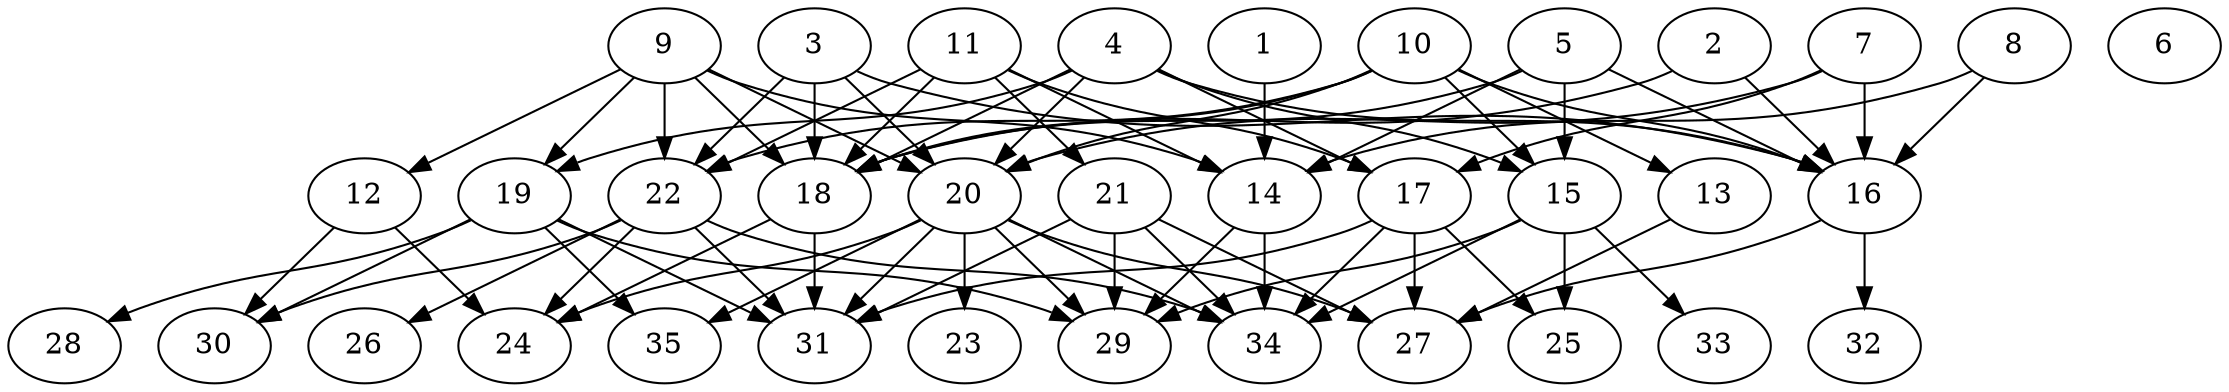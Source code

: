 // DAG automatically generated by daggen at Thu Oct  3 14:05:36 2019
// ./daggen --dot -n 35 --ccr 0.4 --fat 0.7 --regular 0.9 --density 0.6 --mindata 5242880 --maxdata 52428800 
digraph G {
  1 [size="70737920", alpha="0.18", expect_size="28295168"] 
  1 -> 14 [size ="28295168"]
  2 [size="45529600", alpha="0.10", expect_size="18211840"] 
  2 -> 16 [size ="18211840"]
  2 -> 18 [size ="18211840"]
  3 [size="32322560", alpha="0.14", expect_size="12929024"] 
  3 -> 16 [size ="12929024"]
  3 -> 18 [size ="12929024"]
  3 -> 20 [size ="12929024"]
  3 -> 22 [size ="12929024"]
  4 [size="105779200", alpha="0.16", expect_size="42311680"] 
  4 -> 15 [size ="42311680"]
  4 -> 16 [size ="42311680"]
  4 -> 17 [size ="42311680"]
  4 -> 18 [size ="42311680"]
  4 -> 19 [size ="42311680"]
  4 -> 20 [size ="42311680"]
  5 [size="125035520", alpha="0.10", expect_size="50014208"] 
  5 -> 14 [size ="50014208"]
  5 -> 15 [size ="50014208"]
  5 -> 16 [size ="50014208"]
  5 -> 18 [size ="50014208"]
  6 [size="18672640", alpha="0.06", expect_size="7469056"] 
  7 [size="17277440", alpha="0.12", expect_size="6910976"] 
  7 -> 16 [size ="6910976"]
  7 -> 17 [size ="6910976"]
  7 -> 20 [size ="6910976"]
  8 [size="97779200", alpha="0.15", expect_size="39111680"] 
  8 -> 14 [size ="39111680"]
  8 -> 16 [size ="39111680"]
  9 [size="29888000", alpha="0.05", expect_size="11955200"] 
  9 -> 12 [size ="11955200"]
  9 -> 14 [size ="11955200"]
  9 -> 18 [size ="11955200"]
  9 -> 19 [size ="11955200"]
  9 -> 20 [size ="11955200"]
  9 -> 22 [size ="11955200"]
  10 [size="65648640", alpha="0.14", expect_size="26259456"] 
  10 -> 13 [size ="26259456"]
  10 -> 15 [size ="26259456"]
  10 -> 16 [size ="26259456"]
  10 -> 18 [size ="26259456"]
  10 -> 20 [size ="26259456"]
  10 -> 22 [size ="26259456"]
  11 [size="56785920", alpha="0.10", expect_size="22714368"] 
  11 -> 14 [size ="22714368"]
  11 -> 17 [size ="22714368"]
  11 -> 18 [size ="22714368"]
  11 -> 21 [size ="22714368"]
  11 -> 22 [size ="22714368"]
  12 [size="45140480", alpha="0.14", expect_size="18056192"] 
  12 -> 24 [size ="18056192"]
  12 -> 30 [size ="18056192"]
  13 [size="106862080", alpha="0.02", expect_size="42744832"] 
  13 -> 27 [size ="42744832"]
  14 [size="68587520", alpha="0.09", expect_size="27435008"] 
  14 -> 29 [size ="27435008"]
  14 -> 34 [size ="27435008"]
  15 [size="42539520", alpha="0.13", expect_size="17015808"] 
  15 -> 25 [size ="17015808"]
  15 -> 29 [size ="17015808"]
  15 -> 33 [size ="17015808"]
  15 -> 34 [size ="17015808"]
  16 [size="99799040", alpha="0.08", expect_size="39919616"] 
  16 -> 27 [size ="39919616"]
  16 -> 32 [size ="39919616"]
  17 [size="14318080", alpha="0.14", expect_size="5727232"] 
  17 -> 25 [size ="5727232"]
  17 -> 27 [size ="5727232"]
  17 -> 31 [size ="5727232"]
  17 -> 34 [size ="5727232"]
  18 [size="85299200", alpha="0.14", expect_size="34119680"] 
  18 -> 24 [size ="34119680"]
  18 -> 31 [size ="34119680"]
  19 [size="54520320", alpha="0.17", expect_size="21808128"] 
  19 -> 28 [size ="21808128"]
  19 -> 29 [size ="21808128"]
  19 -> 30 [size ="21808128"]
  19 -> 31 [size ="21808128"]
  19 -> 35 [size ="21808128"]
  20 [size="83422720", alpha="0.10", expect_size="33369088"] 
  20 -> 23 [size ="33369088"]
  20 -> 24 [size ="33369088"]
  20 -> 27 [size ="33369088"]
  20 -> 29 [size ="33369088"]
  20 -> 31 [size ="33369088"]
  20 -> 34 [size ="33369088"]
  20 -> 35 [size ="33369088"]
  21 [size="45772800", alpha="0.12", expect_size="18309120"] 
  21 -> 27 [size ="18309120"]
  21 -> 29 [size ="18309120"]
  21 -> 31 [size ="18309120"]
  21 -> 34 [size ="18309120"]
  22 [size="107276800", alpha="0.00", expect_size="42910720"] 
  22 -> 24 [size ="42910720"]
  22 -> 26 [size ="42910720"]
  22 -> 30 [size ="42910720"]
  22 -> 31 [size ="42910720"]
  22 -> 34 [size ="42910720"]
  23 [size="70376960", alpha="0.12", expect_size="28150784"] 
  24 [size="84170240", alpha="0.19", expect_size="33668096"] 
  25 [size="18467840", alpha="0.04", expect_size="7387136"] 
  26 [size="93803520", alpha="0.11", expect_size="37521408"] 
  27 [size="23114240", alpha="0.19", expect_size="9245696"] 
  28 [size="104716800", alpha="0.01", expect_size="41886720"] 
  29 [size="67356160", alpha="0.06", expect_size="26942464"] 
  30 [size="51197440", alpha="0.19", expect_size="20478976"] 
  31 [size="109962240", alpha="0.00", expect_size="43984896"] 
  32 [size="65356800", alpha="0.07", expect_size="26142720"] 
  33 [size="67763200", alpha="0.09", expect_size="27105280"] 
  34 [size="18439680", alpha="0.01", expect_size="7375872"] 
  35 [size="128020480", alpha="0.18", expect_size="51208192"] 
}
